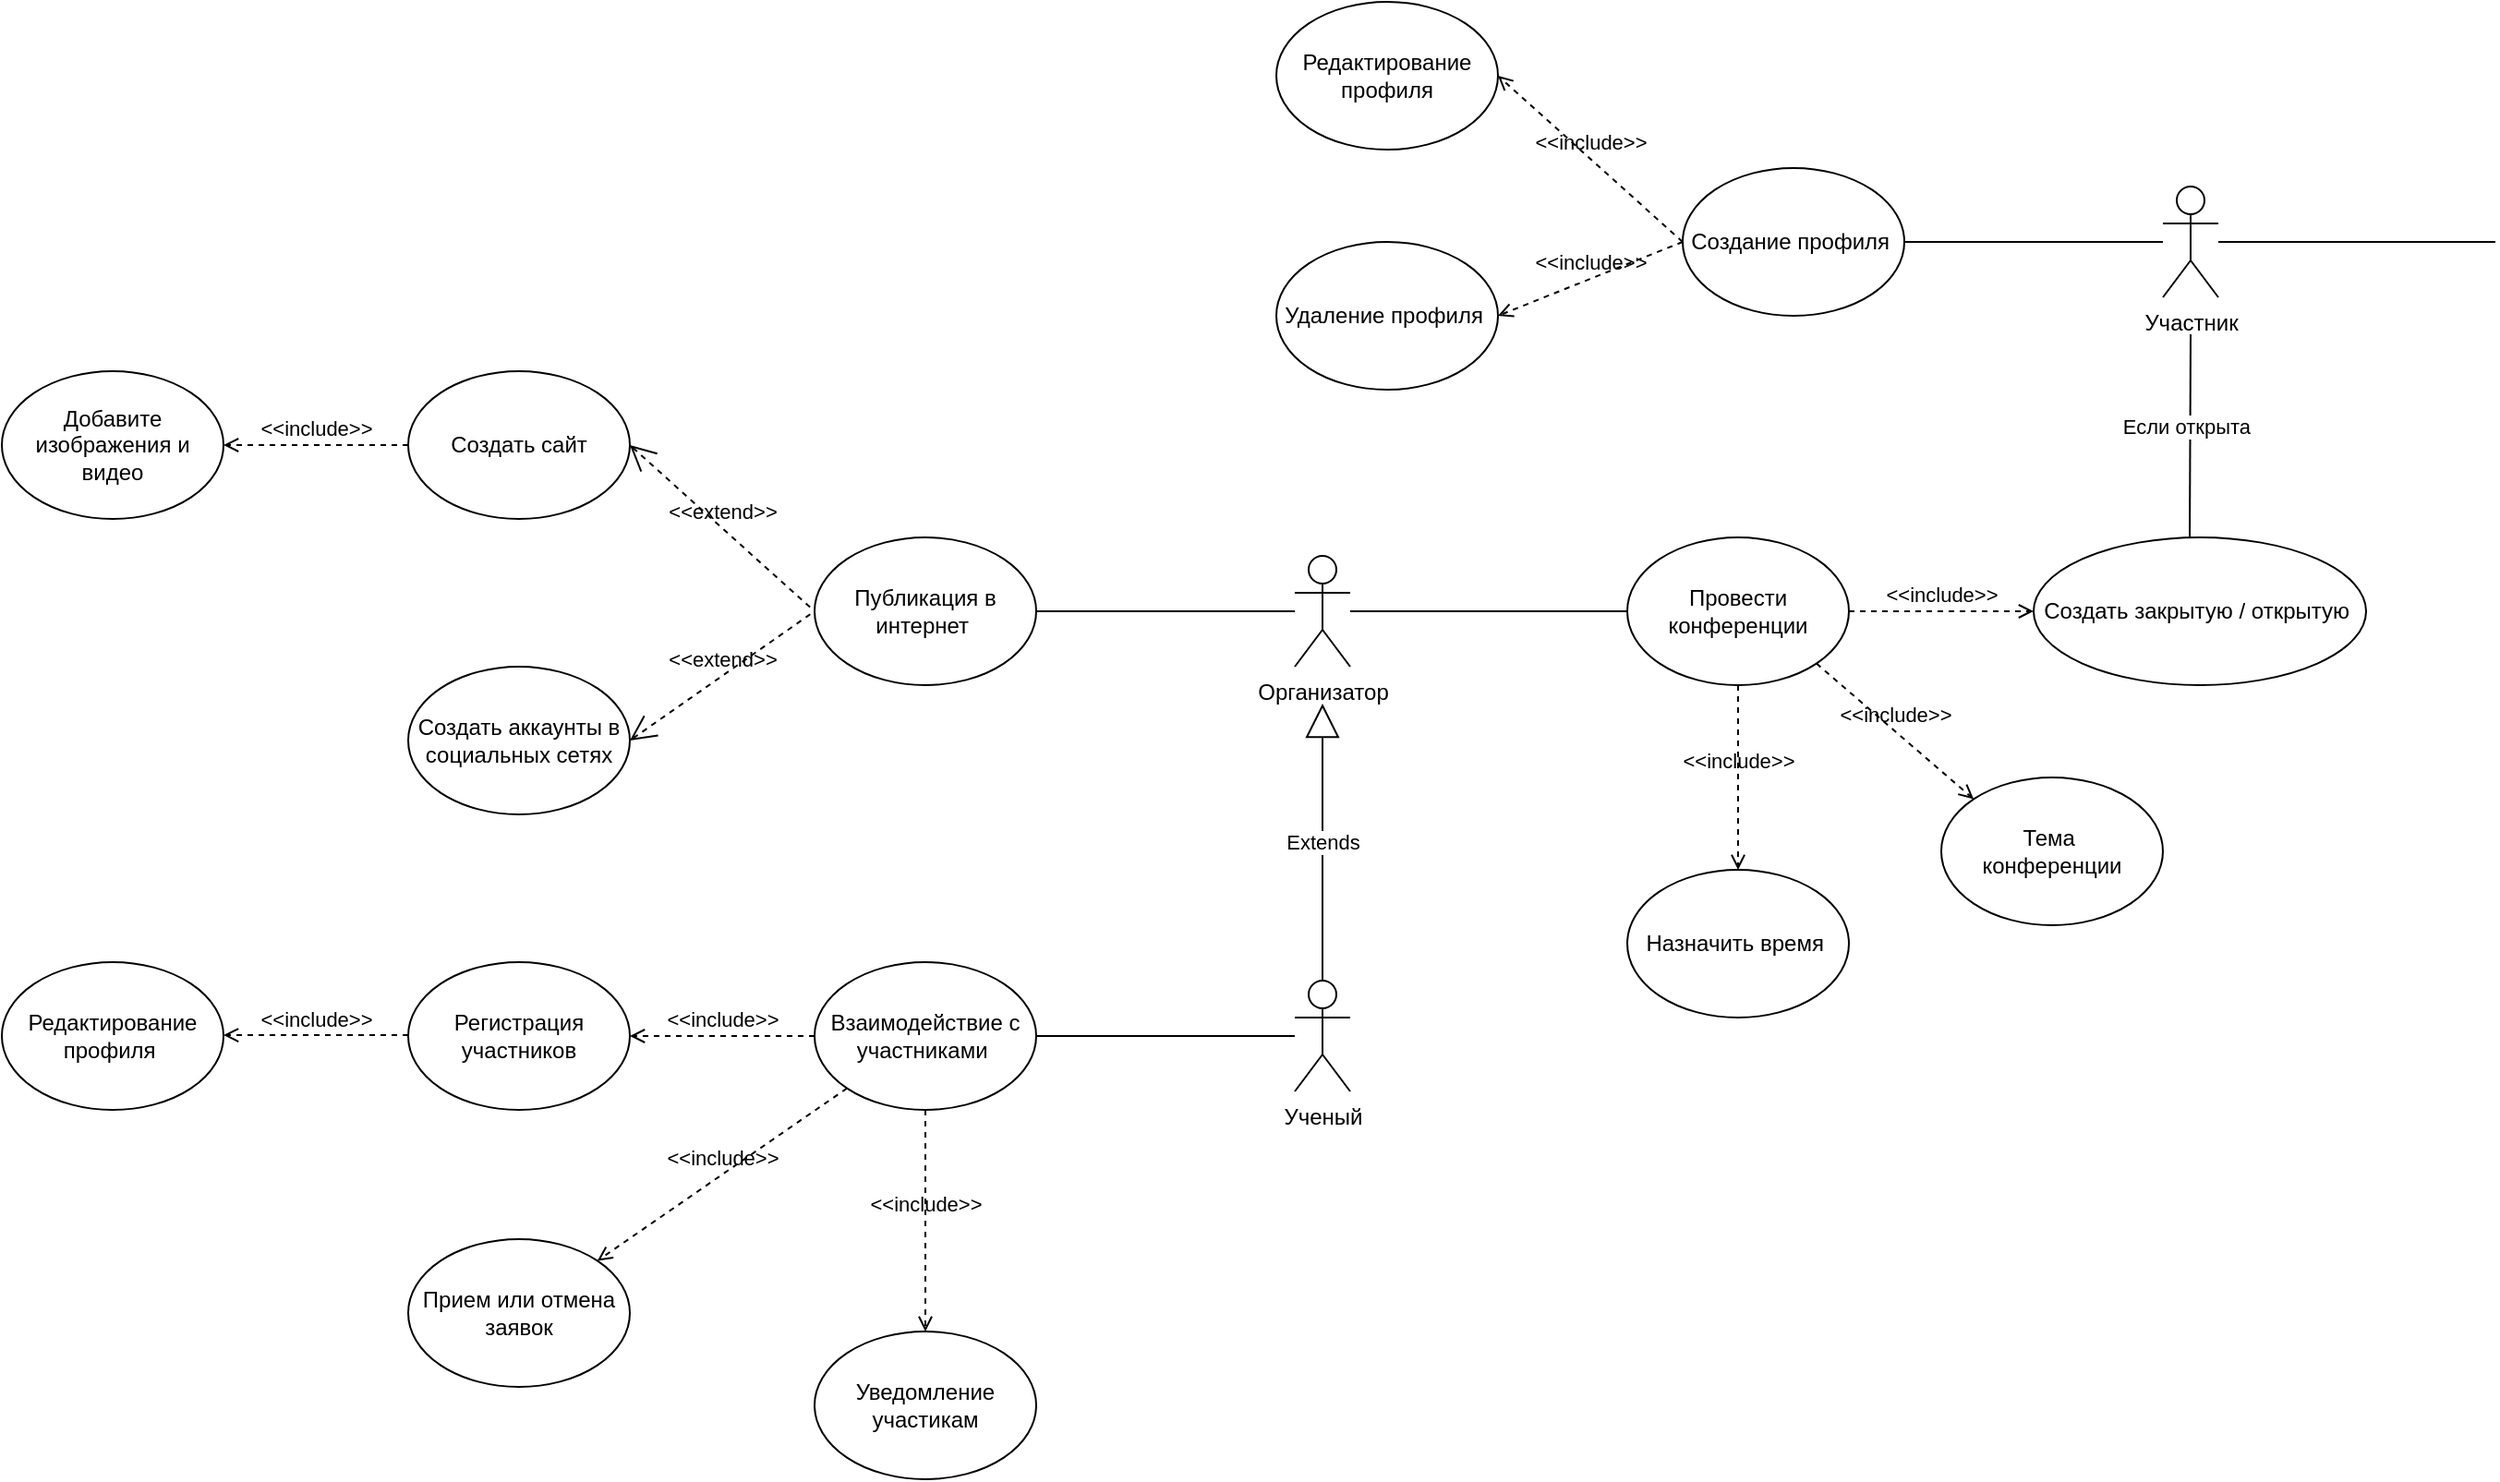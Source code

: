 <mxfile version="22.1.0" type="github">
  <diagram name="Страница — 1" id="DkrI1OynBvJTvUIXgYp9">
    <mxGraphModel dx="961" dy="1753" grid="1" gridSize="10" guides="1" tooltips="1" connect="1" arrows="1" fold="1" page="1" pageScale="1" pageWidth="1920" pageHeight="1200" math="0" shadow="0">
      <root>
        <mxCell id="0" />
        <mxCell id="1" parent="0" />
        <mxCell id="H64ML40B6IdmkQBdVBst-1" value="Ученый" style="shape=umlActor;verticalLabelPosition=bottom;verticalAlign=top;html=1;outlineConnect=0;" parent="1" vertex="1">
          <mxGeometry x="1200" y="400" width="30" height="60" as="geometry" />
        </mxCell>
        <mxCell id="H64ML40B6IdmkQBdVBst-2" value="Организатор" style="shape=umlActor;verticalLabelPosition=bottom;verticalAlign=top;html=1;outlineConnect=0;" parent="1" vertex="1">
          <mxGeometry x="1200" y="170" width="30" height="60" as="geometry" />
        </mxCell>
        <mxCell id="H64ML40B6IdmkQBdVBst-3" value="Взаимодействие с участниками&amp;nbsp;" style="ellipse;whiteSpace=wrap;html=1;" parent="1" vertex="1">
          <mxGeometry x="940" y="390" width="120" height="80" as="geometry" />
        </mxCell>
        <mxCell id="H64ML40B6IdmkQBdVBst-5" value="" style="endArrow=none;html=1;rounded=0;exitX=1;exitY=0.5;exitDx=0;exitDy=0;" parent="1" source="H64ML40B6IdmkQBdVBst-3" target="H64ML40B6IdmkQBdVBst-1" edge="1">
          <mxGeometry width="50" height="50" relative="1" as="geometry">
            <mxPoint x="1100" y="440" as="sourcePoint" />
            <mxPoint x="1150" y="390" as="targetPoint" />
          </mxGeometry>
        </mxCell>
        <mxCell id="H64ML40B6IdmkQBdVBst-10" value="" style="endArrow=none;html=1;rounded=0;exitX=1;exitY=0.5;exitDx=0;exitDy=0;" parent="1" target="H64ML40B6IdmkQBdVBst-2" edge="1">
          <mxGeometry width="50" height="50" relative="1" as="geometry">
            <mxPoint x="1060.0" y="200" as="sourcePoint" />
            <mxPoint x="1160" y="210" as="targetPoint" />
          </mxGeometry>
        </mxCell>
        <mxCell id="H64ML40B6IdmkQBdVBst-11" value="Провести конференции" style="ellipse;whiteSpace=wrap;html=1;" parent="1" vertex="1">
          <mxGeometry x="1380" y="160" width="120" height="80" as="geometry" />
        </mxCell>
        <mxCell id="H64ML40B6IdmkQBdVBst-12" value="" style="endArrow=none;html=1;rounded=0;entryX=0;entryY=0.5;entryDx=0;entryDy=0;" parent="1" source="H64ML40B6IdmkQBdVBst-2" target="H64ML40B6IdmkQBdVBst-11" edge="1">
          <mxGeometry width="50" height="50" relative="1" as="geometry">
            <mxPoint x="1290" y="230" as="sourcePoint" />
            <mxPoint x="1340" y="180" as="targetPoint" />
          </mxGeometry>
        </mxCell>
        <mxCell id="H64ML40B6IdmkQBdVBst-13" value="Участник" style="shape=umlActor;verticalLabelPosition=bottom;verticalAlign=top;html=1;outlineConnect=0;" parent="1" vertex="1">
          <mxGeometry x="1670" y="-30" width="30" height="60" as="geometry" />
        </mxCell>
        <mxCell id="H64ML40B6IdmkQBdVBst-16" value="" style="endArrow=none;html=1;rounded=0;entryX=0;entryY=0.5;entryDx=0;entryDy=0;" parent="1" source="H64ML40B6IdmkQBdVBst-13" edge="1">
          <mxGeometry width="50" height="50" relative="1" as="geometry">
            <mxPoint x="1750" y="50" as="sourcePoint" />
            <mxPoint x="1850" as="targetPoint" />
          </mxGeometry>
        </mxCell>
        <mxCell id="H64ML40B6IdmkQBdVBst-20" value="" style="endArrow=none;html=1;rounded=0;exitX=1;exitY=0.5;exitDx=0;exitDy=0;" parent="1" target="H64ML40B6IdmkQBdVBst-13" edge="1">
          <mxGeometry width="50" height="50" relative="1" as="geometry">
            <mxPoint x="1530" as="sourcePoint" />
            <mxPoint x="1620" as="targetPoint" />
          </mxGeometry>
        </mxCell>
        <mxCell id="H64ML40B6IdmkQBdVBst-21" value="Уведомление участикам" style="ellipse;whiteSpace=wrap;html=1;" parent="1" vertex="1">
          <mxGeometry x="940" y="590" width="120" height="80" as="geometry" />
        </mxCell>
        <mxCell id="H64ML40B6IdmkQBdVBst-22" value="Прием или отмена заявок" style="ellipse;whiteSpace=wrap;html=1;" parent="1" vertex="1">
          <mxGeometry x="720" y="540" width="120" height="80" as="geometry" />
        </mxCell>
        <mxCell id="H64ML40B6IdmkQBdVBst-23" value="Регистрация участников" style="ellipse;whiteSpace=wrap;html=1;" parent="1" vertex="1">
          <mxGeometry x="720" y="390" width="120" height="80" as="geometry" />
        </mxCell>
        <mxCell id="q306AEXGnwyBVv8WoXtr-5" value="&amp;lt;&amp;lt;include&amp;gt;&amp;gt;" style="edgeStyle=none;html=1;endArrow=open;verticalAlign=bottom;dashed=1;labelBackgroundColor=none;rounded=0;exitX=0;exitY=0.5;exitDx=0;exitDy=0;entryX=1;entryY=0.5;entryDx=0;entryDy=0;" parent="1" source="H64ML40B6IdmkQBdVBst-3" target="H64ML40B6IdmkQBdVBst-23" edge="1">
          <mxGeometry width="160" relative="1" as="geometry">
            <mxPoint x="850" y="410" as="sourcePoint" />
            <mxPoint x="1010" y="410" as="targetPoint" />
          </mxGeometry>
        </mxCell>
        <mxCell id="q306AEXGnwyBVv8WoXtr-6" value="&amp;lt;&amp;lt;include&amp;gt;&amp;gt;" style="edgeStyle=none;html=1;endArrow=open;verticalAlign=bottom;dashed=1;labelBackgroundColor=none;rounded=0;exitX=0;exitY=1;exitDx=0;exitDy=0;entryX=1;entryY=0;entryDx=0;entryDy=0;" parent="1" source="H64ML40B6IdmkQBdVBst-3" target="H64ML40B6IdmkQBdVBst-22" edge="1">
          <mxGeometry width="160" relative="1" as="geometry">
            <mxPoint x="820" y="500" as="sourcePoint" />
            <mxPoint x="980" y="500" as="targetPoint" />
          </mxGeometry>
        </mxCell>
        <mxCell id="q306AEXGnwyBVv8WoXtr-7" value="&amp;lt;&amp;lt;include&amp;gt;&amp;gt;" style="edgeStyle=none;html=1;endArrow=open;verticalAlign=bottom;dashed=1;labelBackgroundColor=none;rounded=0;exitX=0.5;exitY=1;exitDx=0;exitDy=0;entryX=0.5;entryY=0;entryDx=0;entryDy=0;" parent="1" source="H64ML40B6IdmkQBdVBst-3" target="H64ML40B6IdmkQBdVBst-21" edge="1">
          <mxGeometry width="160" relative="1" as="geometry">
            <mxPoint x="960" y="410" as="sourcePoint" />
            <mxPoint x="1120" y="410" as="targetPoint" />
          </mxGeometry>
        </mxCell>
        <mxCell id="B2fv-hGOnmZZtYxq6cal-1" value="Extends" style="endArrow=block;endSize=16;endFill=0;html=1;rounded=0;exitX=0.5;exitY=0;exitDx=0;exitDy=0;exitPerimeter=0;" parent="1" source="H64ML40B6IdmkQBdVBst-1" edge="1">
          <mxGeometry width="160" relative="1" as="geometry">
            <mxPoint x="1215" y="390" as="sourcePoint" />
            <mxPoint x="1215" y="250" as="targetPoint" />
          </mxGeometry>
        </mxCell>
        <mxCell id="B2fv-hGOnmZZtYxq6cal-3" value="" style="endArrow=none;html=1;rounded=0;exitX=0.5;exitY=0;exitDx=0;exitDy=0;" parent="1" edge="1">
          <mxGeometry width="50" height="50" relative="1" as="geometry">
            <mxPoint x="1684.52" y="160" as="sourcePoint" />
            <mxPoint x="1685" y="50" as="targetPoint" />
          </mxGeometry>
        </mxCell>
        <mxCell id="2c5DtKu60et2wGHPCNFn-10" value="Если открыта&amp;nbsp;" style="edgeLabel;html=1;align=center;verticalAlign=middle;resizable=0;points=[];" vertex="1" connectable="0" parent="B2fv-hGOnmZZtYxq6cal-3">
          <mxGeometry x="0.099" y="1" relative="1" as="geometry">
            <mxPoint as="offset" />
          </mxGeometry>
        </mxCell>
        <mxCell id="2c5DtKu60et2wGHPCNFn-1" value="&amp;lt;&amp;lt;include&amp;gt;&amp;gt;" style="edgeStyle=none;html=1;endArrow=open;verticalAlign=bottom;dashed=1;labelBackgroundColor=none;rounded=0;exitX=0;exitY=0.5;exitDx=0;exitDy=0;entryX=1;entryY=0.5;entryDx=0;entryDy=0;" edge="1" parent="1">
          <mxGeometry width="160" relative="1" as="geometry">
            <mxPoint x="720" y="429.52" as="sourcePoint" />
            <mxPoint x="620" y="429.52" as="targetPoint" />
          </mxGeometry>
        </mxCell>
        <mxCell id="2c5DtKu60et2wGHPCNFn-2" value="Редактирование профиля&amp;nbsp;" style="ellipse;whiteSpace=wrap;html=1;" vertex="1" parent="1">
          <mxGeometry x="500" y="390" width="120" height="80" as="geometry" />
        </mxCell>
        <mxCell id="2c5DtKu60et2wGHPCNFn-3" value="Назначить время&amp;nbsp;" style="ellipse;whiteSpace=wrap;html=1;" vertex="1" parent="1">
          <mxGeometry x="1380" y="340" width="120" height="80" as="geometry" />
        </mxCell>
        <mxCell id="2c5DtKu60et2wGHPCNFn-4" value="&amp;lt;&amp;lt;include&amp;gt;&amp;gt;" style="edgeStyle=none;html=1;endArrow=open;verticalAlign=bottom;dashed=1;labelBackgroundColor=none;rounded=0;exitX=0.5;exitY=1;exitDx=0;exitDy=0;entryX=0.5;entryY=0;entryDx=0;entryDy=0;" edge="1" parent="1" source="H64ML40B6IdmkQBdVBst-11" target="2c5DtKu60et2wGHPCNFn-3">
          <mxGeometry width="160" relative="1" as="geometry">
            <mxPoint x="1440" y="270" as="sourcePoint" />
            <mxPoint x="1440" y="390" as="targetPoint" />
          </mxGeometry>
        </mxCell>
        <mxCell id="2c5DtKu60et2wGHPCNFn-5" value="Создать закрытую / открытую&amp;nbsp;" style="ellipse;whiteSpace=wrap;html=1;" vertex="1" parent="1">
          <mxGeometry x="1600" y="160" width="180" height="80" as="geometry" />
        </mxCell>
        <mxCell id="2c5DtKu60et2wGHPCNFn-6" value="&amp;lt;&amp;lt;include&amp;gt;&amp;gt;" style="edgeStyle=none;html=1;endArrow=open;verticalAlign=bottom;dashed=1;labelBackgroundColor=none;rounded=0;exitX=1;exitY=0.5;exitDx=0;exitDy=0;entryX=0;entryY=0.5;entryDx=0;entryDy=0;" edge="1" parent="1" source="H64ML40B6IdmkQBdVBst-11" target="2c5DtKu60et2wGHPCNFn-5">
          <mxGeometry width="160" relative="1" as="geometry">
            <mxPoint x="1530" y="190" as="sourcePoint" />
            <mxPoint x="1530" y="350" as="targetPoint" />
          </mxGeometry>
        </mxCell>
        <mxCell id="2c5DtKu60et2wGHPCNFn-11" value="Создание профиля&amp;nbsp;" style="ellipse;whiteSpace=wrap;html=1;" vertex="1" parent="1">
          <mxGeometry x="1410" y="-40" width="120" height="80" as="geometry" />
        </mxCell>
        <mxCell id="2c5DtKu60et2wGHPCNFn-12" value="Редактирование профиля" style="ellipse;whiteSpace=wrap;html=1;" vertex="1" parent="1">
          <mxGeometry x="1190" y="-130" width="120" height="80" as="geometry" />
        </mxCell>
        <mxCell id="2c5DtKu60et2wGHPCNFn-13" value="&amp;lt;&amp;lt;include&amp;gt;&amp;gt;" style="edgeStyle=none;html=1;endArrow=open;verticalAlign=bottom;dashed=1;labelBackgroundColor=none;rounded=0;exitX=0;exitY=0.5;exitDx=0;exitDy=0;entryX=1;entryY=0.5;entryDx=0;entryDy=0;" edge="1" parent="1" source="2c5DtKu60et2wGHPCNFn-11" target="2c5DtKu60et2wGHPCNFn-12">
          <mxGeometry width="160" relative="1" as="geometry">
            <mxPoint x="1350" y="-60" as="sourcePoint" />
            <mxPoint x="1350" y="40" as="targetPoint" />
          </mxGeometry>
        </mxCell>
        <mxCell id="2c5DtKu60et2wGHPCNFn-14" value="Удаление профиля&amp;nbsp;" style="ellipse;whiteSpace=wrap;html=1;" vertex="1" parent="1">
          <mxGeometry x="1190" width="120" height="80" as="geometry" />
        </mxCell>
        <mxCell id="2c5DtKu60et2wGHPCNFn-15" value="&amp;lt;&amp;lt;include&amp;gt;&amp;gt;" style="edgeStyle=none;html=1;endArrow=open;verticalAlign=bottom;dashed=1;labelBackgroundColor=none;rounded=0;exitX=0;exitY=0.5;exitDx=0;exitDy=0;entryX=1;entryY=0.5;entryDx=0;entryDy=0;" edge="1" parent="1" source="2c5DtKu60et2wGHPCNFn-11" target="2c5DtKu60et2wGHPCNFn-14">
          <mxGeometry width="160" relative="1" as="geometry">
            <mxPoint x="1370" y="60" as="sourcePoint" />
            <mxPoint x="1270" y="-30" as="targetPoint" />
          </mxGeometry>
        </mxCell>
        <mxCell id="2c5DtKu60et2wGHPCNFn-16" value="Тема&amp;nbsp;&lt;br&gt;конференции" style="ellipse;whiteSpace=wrap;html=1;" vertex="1" parent="1">
          <mxGeometry x="1550" y="290" width="120" height="80" as="geometry" />
        </mxCell>
        <mxCell id="2c5DtKu60et2wGHPCNFn-17" value="&amp;lt;&amp;lt;include&amp;gt;&amp;gt;" style="edgeStyle=none;html=1;endArrow=open;verticalAlign=bottom;dashed=1;labelBackgroundColor=none;rounded=0;exitX=1;exitY=1;exitDx=0;exitDy=0;entryX=0;entryY=0;entryDx=0;entryDy=0;" edge="1" parent="1" source="H64ML40B6IdmkQBdVBst-11" target="2c5DtKu60et2wGHPCNFn-16">
          <mxGeometry width="160" relative="1" as="geometry">
            <mxPoint x="1520" y="250" as="sourcePoint" />
            <mxPoint x="1520" y="350" as="targetPoint" />
          </mxGeometry>
        </mxCell>
        <mxCell id="2c5DtKu60et2wGHPCNFn-18" value="Публикация в интернет&amp;nbsp;" style="ellipse;whiteSpace=wrap;html=1;" vertex="1" parent="1">
          <mxGeometry x="940" y="160" width="120" height="80" as="geometry" />
        </mxCell>
        <mxCell id="2c5DtKu60et2wGHPCNFn-19" value="Создать сайт" style="ellipse;whiteSpace=wrap;html=1;" vertex="1" parent="1">
          <mxGeometry x="720" y="70" width="120" height="80" as="geometry" />
        </mxCell>
        <mxCell id="2c5DtKu60et2wGHPCNFn-20" value="&amp;lt;&amp;lt;extend&amp;gt;&amp;gt;" style="edgeStyle=none;html=1;startArrow=open;endArrow=none;startSize=12;verticalAlign=bottom;dashed=1;labelBackgroundColor=none;rounded=0;entryX=0;entryY=0.5;entryDx=0;entryDy=0;exitX=1;exitY=0.5;exitDx=0;exitDy=0;" edge="1" parent="1" source="2c5DtKu60et2wGHPCNFn-19" target="2c5DtKu60et2wGHPCNFn-18">
          <mxGeometry width="160" relative="1" as="geometry">
            <mxPoint x="840" y="109.52" as="sourcePoint" />
            <mxPoint x="1000" y="109.52" as="targetPoint" />
          </mxGeometry>
        </mxCell>
        <mxCell id="2c5DtKu60et2wGHPCNFn-21" value="Добавите изображения и видео" style="ellipse;whiteSpace=wrap;html=1;" vertex="1" parent="1">
          <mxGeometry x="500" y="70" width="120" height="80" as="geometry" />
        </mxCell>
        <mxCell id="2c5DtKu60et2wGHPCNFn-22" value="&amp;lt;&amp;lt;include&amp;gt;&amp;gt;" style="edgeStyle=none;html=1;endArrow=open;verticalAlign=bottom;dashed=1;labelBackgroundColor=none;rounded=0;exitX=0;exitY=0.5;exitDx=0;exitDy=0;entryX=1;entryY=0.5;entryDx=0;entryDy=0;" edge="1" parent="1" source="2c5DtKu60et2wGHPCNFn-19" target="2c5DtKu60et2wGHPCNFn-21">
          <mxGeometry width="160" relative="1" as="geometry">
            <mxPoint x="720" y="110" as="sourcePoint" />
            <mxPoint x="620" y="110" as="targetPoint" />
          </mxGeometry>
        </mxCell>
        <mxCell id="2c5DtKu60et2wGHPCNFn-23" value="Создать аккаунты в социальных сетях" style="ellipse;whiteSpace=wrap;html=1;" vertex="1" parent="1">
          <mxGeometry x="720" y="230" width="120" height="80" as="geometry" />
        </mxCell>
        <mxCell id="2c5DtKu60et2wGHPCNFn-24" value="&amp;lt;&amp;lt;extend&amp;gt;&amp;gt;" style="edgeStyle=none;html=1;startArrow=open;endArrow=none;startSize=12;verticalAlign=bottom;dashed=1;labelBackgroundColor=none;rounded=0;entryX=0;entryY=0.5;entryDx=0;entryDy=0;exitX=1;exitY=0.5;exitDx=0;exitDy=0;" edge="1" parent="1" source="2c5DtKu60et2wGHPCNFn-23" target="2c5DtKu60et2wGHPCNFn-18">
          <mxGeometry width="160" relative="1" as="geometry">
            <mxPoint x="940" y="260" as="sourcePoint" />
            <mxPoint x="1040" y="350" as="targetPoint" />
          </mxGeometry>
        </mxCell>
      </root>
    </mxGraphModel>
  </diagram>
</mxfile>
